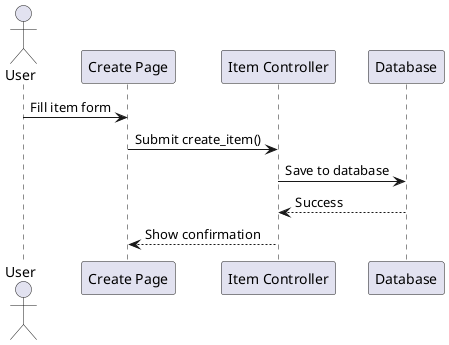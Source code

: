 @startuml
actor User
participant "Create Page" as CP
participant "Item Controller" as IC
participant "Database" as DB

User -> CP: Fill item form
CP -> IC: Submit create_item()
IC -> DB: Save to database
DB --> IC: Success
IC --> CP: Show confirmation
@enduml
